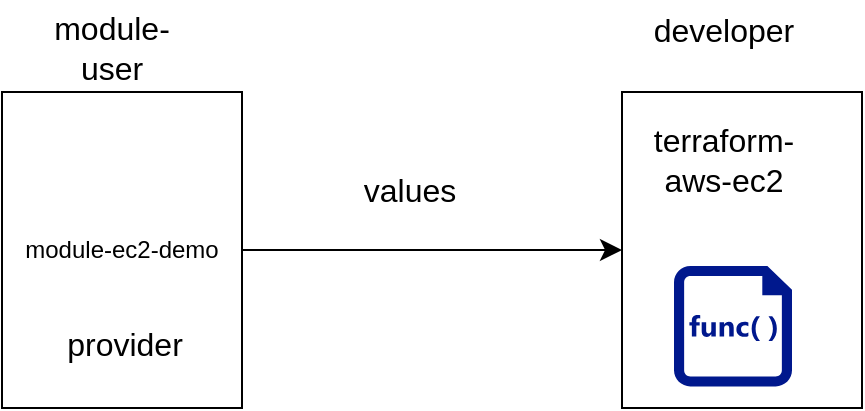 <mxfile version="24.8.4">
  <diagram name="Page-1" id="xe-17mbkCaJiM-Tjchvy">
    <mxGraphModel dx="1324" dy="1007" grid="0" gridSize="10" guides="1" tooltips="1" connect="1" arrows="1" fold="1" page="0" pageScale="1" pageWidth="850" pageHeight="1100" math="0" shadow="0">
      <root>
        <mxCell id="0" />
        <mxCell id="1" parent="0" />
        <mxCell id="oYr5q1URo_Af-pwjgfU3-6" style="edgeStyle=none;curved=1;rounded=0;orthogonalLoop=1;jettySize=auto;html=1;fontSize=12;startSize=8;endSize=8;" parent="1" source="oYr5q1URo_Af-pwjgfU3-1" target="oYr5q1URo_Af-pwjgfU3-2" edge="1">
          <mxGeometry relative="1" as="geometry" />
        </mxCell>
        <mxCell id="oYr5q1URo_Af-pwjgfU3-1" value="module-ec2-demo" style="rounded=0;whiteSpace=wrap;html=1;" parent="1" vertex="1">
          <mxGeometry x="-462" y="-10" width="120" height="158" as="geometry" />
        </mxCell>
        <mxCell id="oYr5q1URo_Af-pwjgfU3-2" value="" style="rounded=0;whiteSpace=wrap;html=1;" parent="1" vertex="1">
          <mxGeometry x="-152" y="-10" width="120" height="158" as="geometry" />
        </mxCell>
        <mxCell id="oYr5q1URo_Af-pwjgfU3-3" value="" style="sketch=0;aspect=fixed;pointerEvents=1;shadow=0;dashed=0;html=1;strokeColor=none;labelPosition=center;verticalLabelPosition=bottom;verticalAlign=top;align=center;fillColor=#00188D;shape=mxgraph.mscae.enterprise.code_file" parent="1" vertex="1">
          <mxGeometry x="-126" y="77" width="59" height="60.2" as="geometry" />
        </mxCell>
        <mxCell id="oYr5q1URo_Af-pwjgfU3-4" value="terraform-aws-ec2" style="text;html=1;align=center;verticalAlign=middle;whiteSpace=wrap;rounded=0;fontSize=16;" parent="1" vertex="1">
          <mxGeometry x="-131" y="9" width="60" height="30" as="geometry" />
        </mxCell>
        <mxCell id="oYr5q1URo_Af-pwjgfU3-5" value="provider" style="text;html=1;align=center;verticalAlign=middle;whiteSpace=wrap;rounded=0;fontSize=16;" parent="1" vertex="1">
          <mxGeometry x="-443" y="101" width="85" height="30" as="geometry" />
        </mxCell>
        <mxCell id="oYr5q1URo_Af-pwjgfU3-7" value="values" style="text;html=1;align=center;verticalAlign=middle;whiteSpace=wrap;rounded=0;fontSize=16;" parent="1" vertex="1">
          <mxGeometry x="-288" y="24" width="60" height="30" as="geometry" />
        </mxCell>
        <mxCell id="ZQjXgfGfVFwvK9flJB4P-1" value="module-user" style="text;html=1;align=center;verticalAlign=middle;whiteSpace=wrap;rounded=0;fontSize=16;" vertex="1" parent="1">
          <mxGeometry x="-437" y="-47" width="60" height="30" as="geometry" />
        </mxCell>
        <mxCell id="ZQjXgfGfVFwvK9flJB4P-2" value="developer" style="text;html=1;align=center;verticalAlign=middle;whiteSpace=wrap;rounded=0;fontSize=16;" vertex="1" parent="1">
          <mxGeometry x="-131" y="-56" width="60" height="30" as="geometry" />
        </mxCell>
      </root>
    </mxGraphModel>
  </diagram>
</mxfile>
